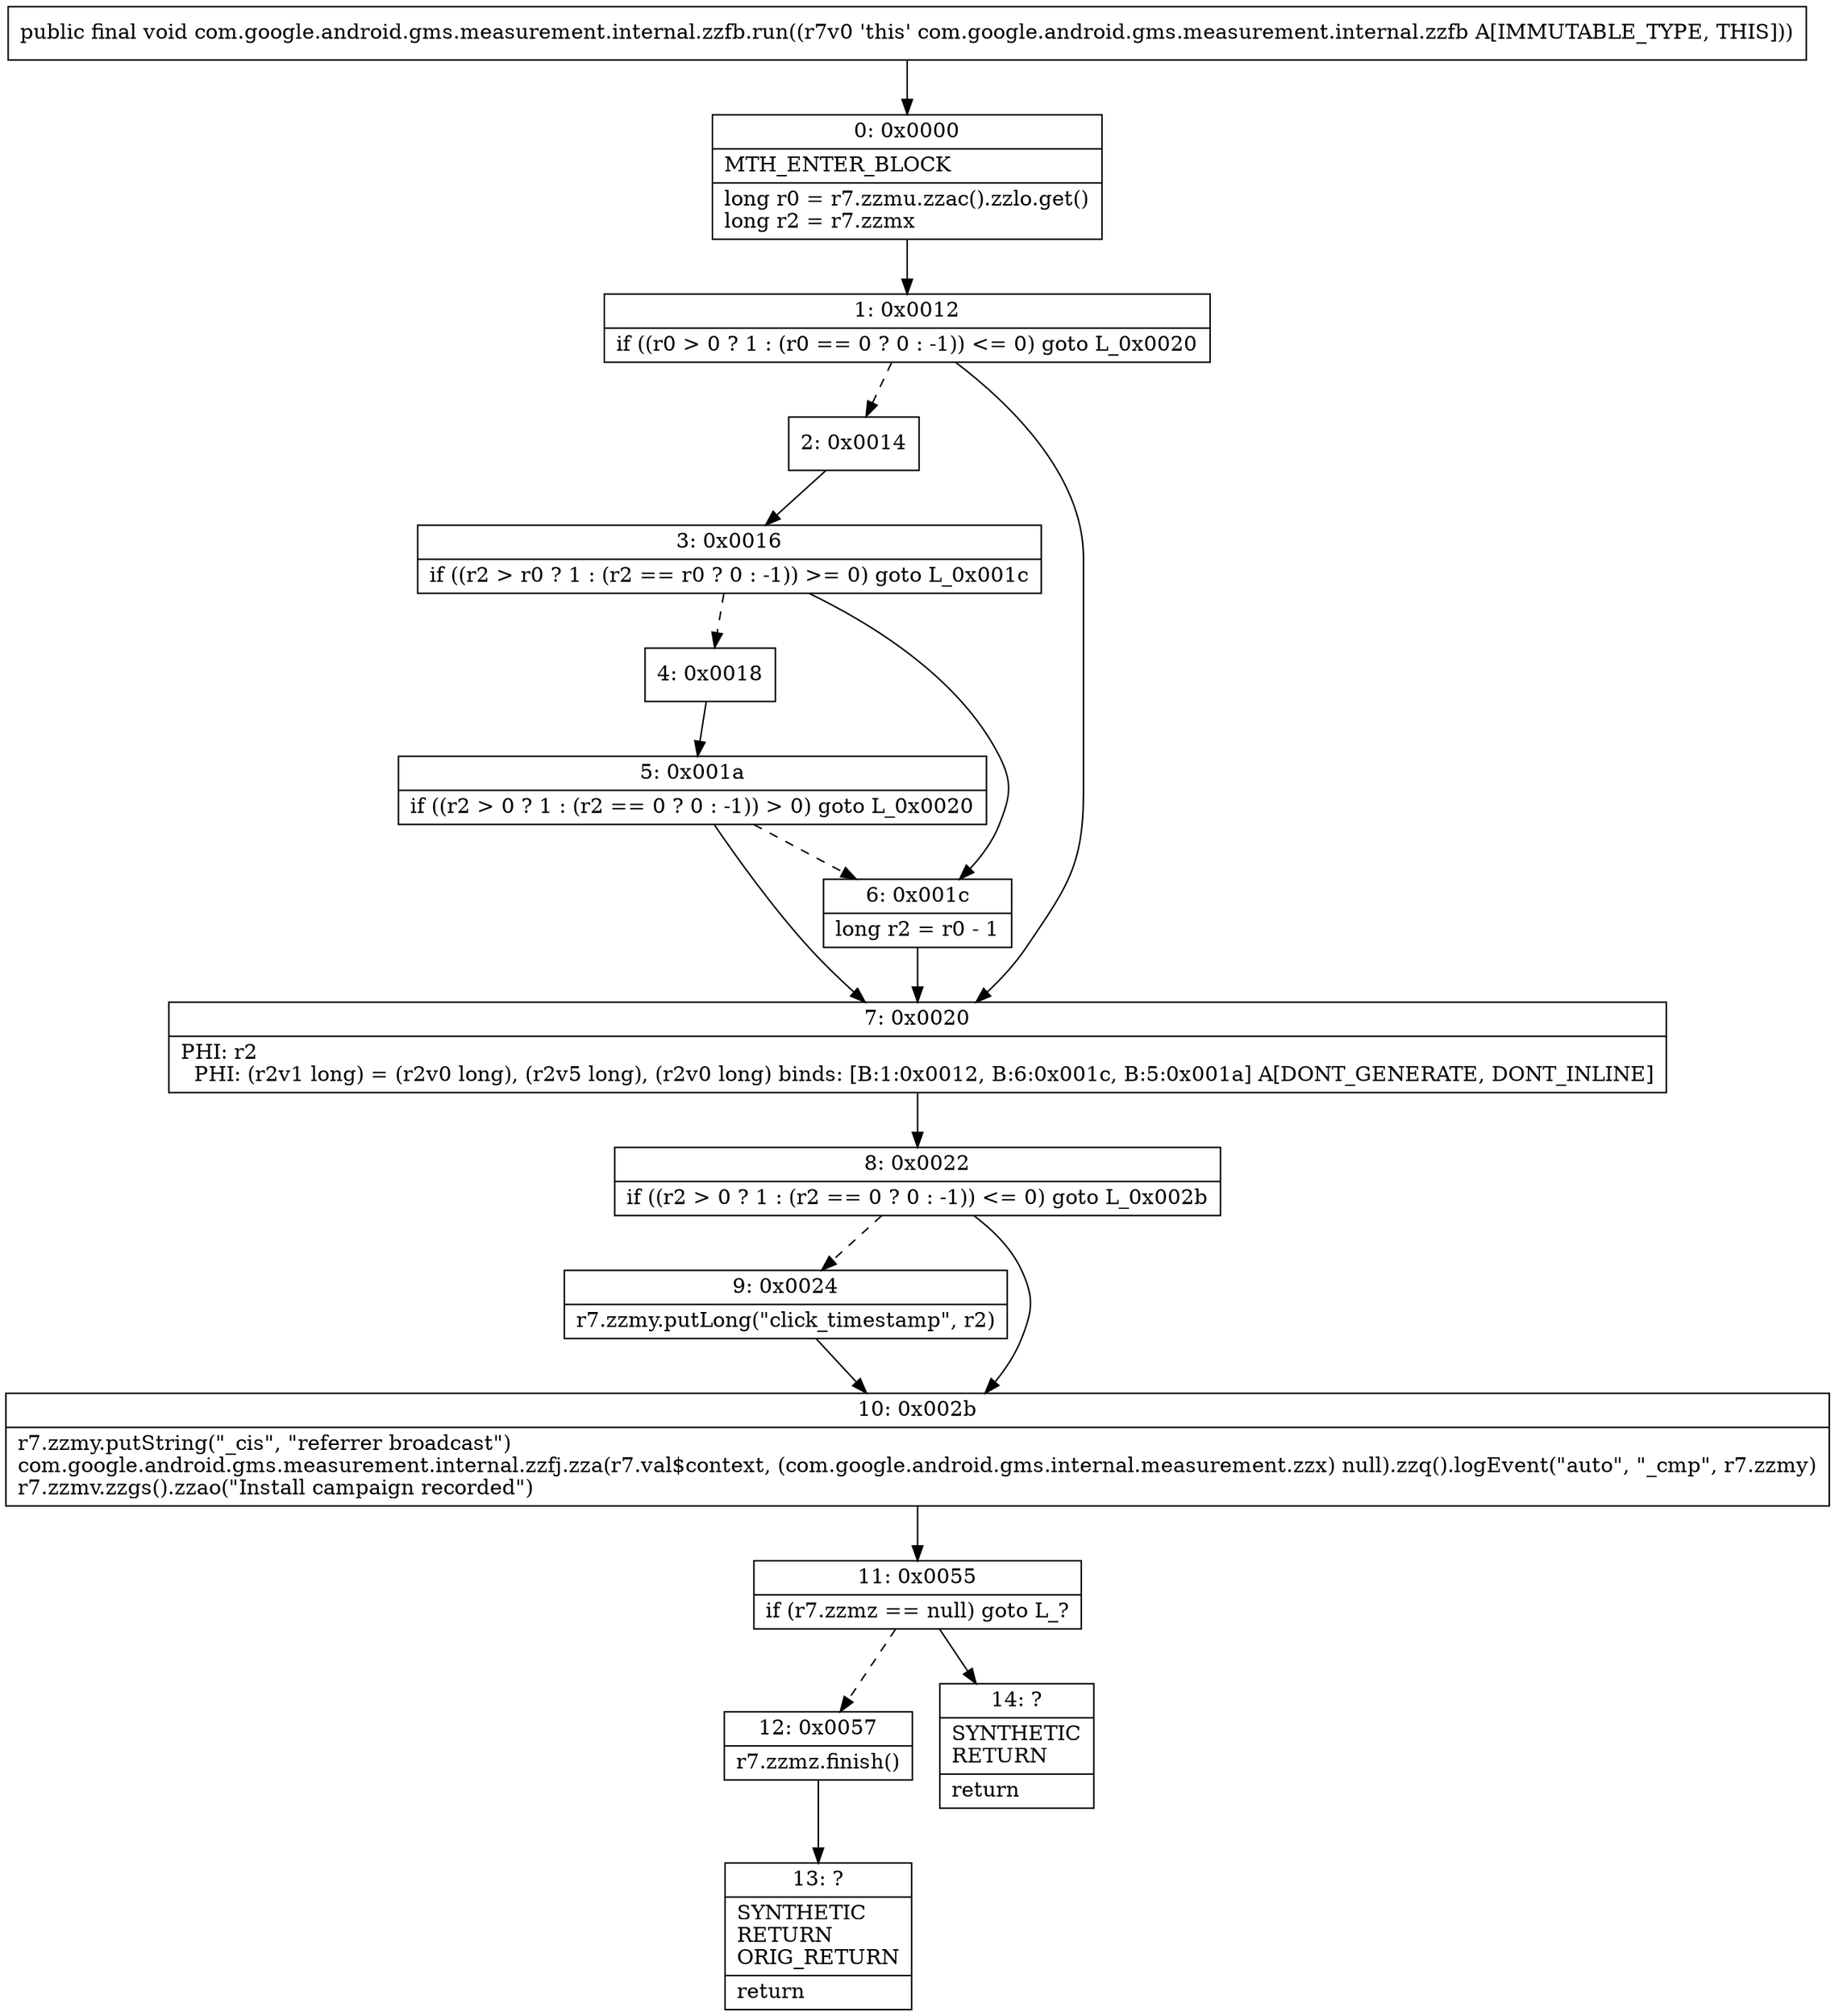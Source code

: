 digraph "CFG forcom.google.android.gms.measurement.internal.zzfb.run()V" {
Node_0 [shape=record,label="{0\:\ 0x0000|MTH_ENTER_BLOCK\l|long r0 = r7.zzmu.zzac().zzlo.get()\llong r2 = r7.zzmx\l}"];
Node_1 [shape=record,label="{1\:\ 0x0012|if ((r0 \> 0 ? 1 : (r0 == 0 ? 0 : \-1)) \<= 0) goto L_0x0020\l}"];
Node_2 [shape=record,label="{2\:\ 0x0014}"];
Node_3 [shape=record,label="{3\:\ 0x0016|if ((r2 \> r0 ? 1 : (r2 == r0 ? 0 : \-1)) \>= 0) goto L_0x001c\l}"];
Node_4 [shape=record,label="{4\:\ 0x0018}"];
Node_5 [shape=record,label="{5\:\ 0x001a|if ((r2 \> 0 ? 1 : (r2 == 0 ? 0 : \-1)) \> 0) goto L_0x0020\l}"];
Node_6 [shape=record,label="{6\:\ 0x001c|long r2 = r0 \- 1\l}"];
Node_7 [shape=record,label="{7\:\ 0x0020|PHI: r2 \l  PHI: (r2v1 long) = (r2v0 long), (r2v5 long), (r2v0 long) binds: [B:1:0x0012, B:6:0x001c, B:5:0x001a] A[DONT_GENERATE, DONT_INLINE]\l}"];
Node_8 [shape=record,label="{8\:\ 0x0022|if ((r2 \> 0 ? 1 : (r2 == 0 ? 0 : \-1)) \<= 0) goto L_0x002b\l}"];
Node_9 [shape=record,label="{9\:\ 0x0024|r7.zzmy.putLong(\"click_timestamp\", r2)\l}"];
Node_10 [shape=record,label="{10\:\ 0x002b|r7.zzmy.putString(\"_cis\", \"referrer broadcast\")\lcom.google.android.gms.measurement.internal.zzfj.zza(r7.val$context, (com.google.android.gms.internal.measurement.zzx) null).zzq().logEvent(\"auto\", \"_cmp\", r7.zzmy)\lr7.zzmv.zzgs().zzao(\"Install campaign recorded\")\l}"];
Node_11 [shape=record,label="{11\:\ 0x0055|if (r7.zzmz == null) goto L_?\l}"];
Node_12 [shape=record,label="{12\:\ 0x0057|r7.zzmz.finish()\l}"];
Node_13 [shape=record,label="{13\:\ ?|SYNTHETIC\lRETURN\lORIG_RETURN\l|return\l}"];
Node_14 [shape=record,label="{14\:\ ?|SYNTHETIC\lRETURN\l|return\l}"];
MethodNode[shape=record,label="{public final void com.google.android.gms.measurement.internal.zzfb.run((r7v0 'this' com.google.android.gms.measurement.internal.zzfb A[IMMUTABLE_TYPE, THIS])) }"];
MethodNode -> Node_0;
Node_0 -> Node_1;
Node_1 -> Node_2[style=dashed];
Node_1 -> Node_7;
Node_2 -> Node_3;
Node_3 -> Node_4[style=dashed];
Node_3 -> Node_6;
Node_4 -> Node_5;
Node_5 -> Node_6[style=dashed];
Node_5 -> Node_7;
Node_6 -> Node_7;
Node_7 -> Node_8;
Node_8 -> Node_9[style=dashed];
Node_8 -> Node_10;
Node_9 -> Node_10;
Node_10 -> Node_11;
Node_11 -> Node_12[style=dashed];
Node_11 -> Node_14;
Node_12 -> Node_13;
}

